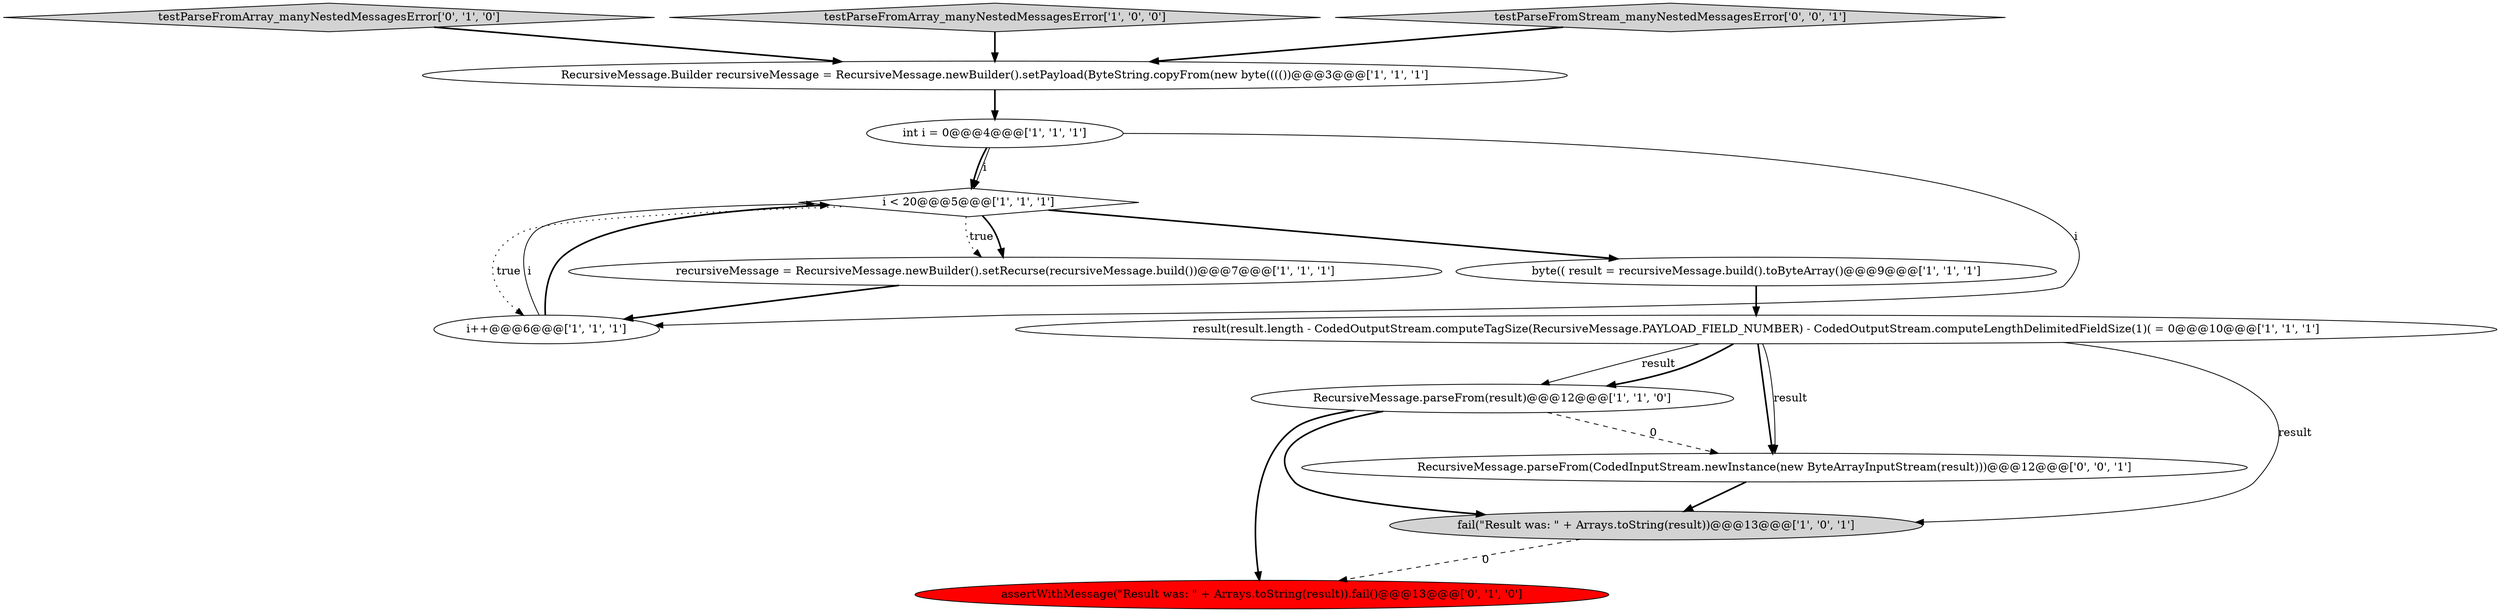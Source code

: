 digraph {
3 [style = filled, label = "fail(\"Result was: \" + Arrays.toString(result))@@@13@@@['1', '0', '1']", fillcolor = lightgray, shape = ellipse image = "AAA0AAABBB1BBB"];
6 [style = filled, label = "result(result.length - CodedOutputStream.computeTagSize(RecursiveMessage.PAYLOAD_FIELD_NUMBER) - CodedOutputStream.computeLengthDelimitedFieldSize(1)( = 0@@@10@@@['1', '1', '1']", fillcolor = white, shape = ellipse image = "AAA0AAABBB1BBB"];
10 [style = filled, label = "testParseFromArray_manyNestedMessagesError['0', '1', '0']", fillcolor = lightgray, shape = diamond image = "AAA0AAABBB2BBB"];
1 [style = filled, label = "testParseFromArray_manyNestedMessagesError['1', '0', '0']", fillcolor = lightgray, shape = diamond image = "AAA0AAABBB1BBB"];
0 [style = filled, label = "int i = 0@@@4@@@['1', '1', '1']", fillcolor = white, shape = ellipse image = "AAA0AAABBB1BBB"];
11 [style = filled, label = "assertWithMessage(\"Result was: \" + Arrays.toString(result)).fail()@@@13@@@['0', '1', '0']", fillcolor = red, shape = ellipse image = "AAA1AAABBB2BBB"];
9 [style = filled, label = "RecursiveMessage.parseFrom(result)@@@12@@@['1', '1', '0']", fillcolor = white, shape = ellipse image = "AAA0AAABBB1BBB"];
4 [style = filled, label = "RecursiveMessage.Builder recursiveMessage = RecursiveMessage.newBuilder().setPayload(ByteString.copyFrom(new byte(((())@@@3@@@['1', '1', '1']", fillcolor = white, shape = ellipse image = "AAA0AAABBB1BBB"];
12 [style = filled, label = "RecursiveMessage.parseFrom(CodedInputStream.newInstance(new ByteArrayInputStream(result)))@@@12@@@['0', '0', '1']", fillcolor = white, shape = ellipse image = "AAA0AAABBB3BBB"];
5 [style = filled, label = "i++@@@6@@@['1', '1', '1']", fillcolor = white, shape = ellipse image = "AAA0AAABBB1BBB"];
13 [style = filled, label = "testParseFromStream_manyNestedMessagesError['0', '0', '1']", fillcolor = lightgray, shape = diamond image = "AAA0AAABBB3BBB"];
2 [style = filled, label = "i < 20@@@5@@@['1', '1', '1']", fillcolor = white, shape = diamond image = "AAA0AAABBB1BBB"];
8 [style = filled, label = "recursiveMessage = RecursiveMessage.newBuilder().setRecurse(recursiveMessage.build())@@@7@@@['1', '1', '1']", fillcolor = white, shape = ellipse image = "AAA0AAABBB1BBB"];
7 [style = filled, label = "byte(( result = recursiveMessage.build().toByteArray()@@@9@@@['1', '1', '1']", fillcolor = white, shape = ellipse image = "AAA0AAABBB1BBB"];
1->4 [style = bold, label=""];
9->11 [style = bold, label=""];
5->2 [style = solid, label="i"];
0->2 [style = bold, label=""];
0->5 [style = solid, label="i"];
4->0 [style = bold, label=""];
5->2 [style = bold, label=""];
6->9 [style = solid, label="result"];
8->5 [style = bold, label=""];
6->12 [style = solid, label="result"];
7->6 [style = bold, label=""];
10->4 [style = bold, label=""];
9->3 [style = bold, label=""];
12->3 [style = bold, label=""];
9->12 [style = dashed, label="0"];
2->7 [style = bold, label=""];
6->3 [style = solid, label="result"];
6->9 [style = bold, label=""];
2->5 [style = dotted, label="true"];
3->11 [style = dashed, label="0"];
6->12 [style = bold, label=""];
2->8 [style = dotted, label="true"];
2->8 [style = bold, label=""];
13->4 [style = bold, label=""];
0->2 [style = solid, label="i"];
}
